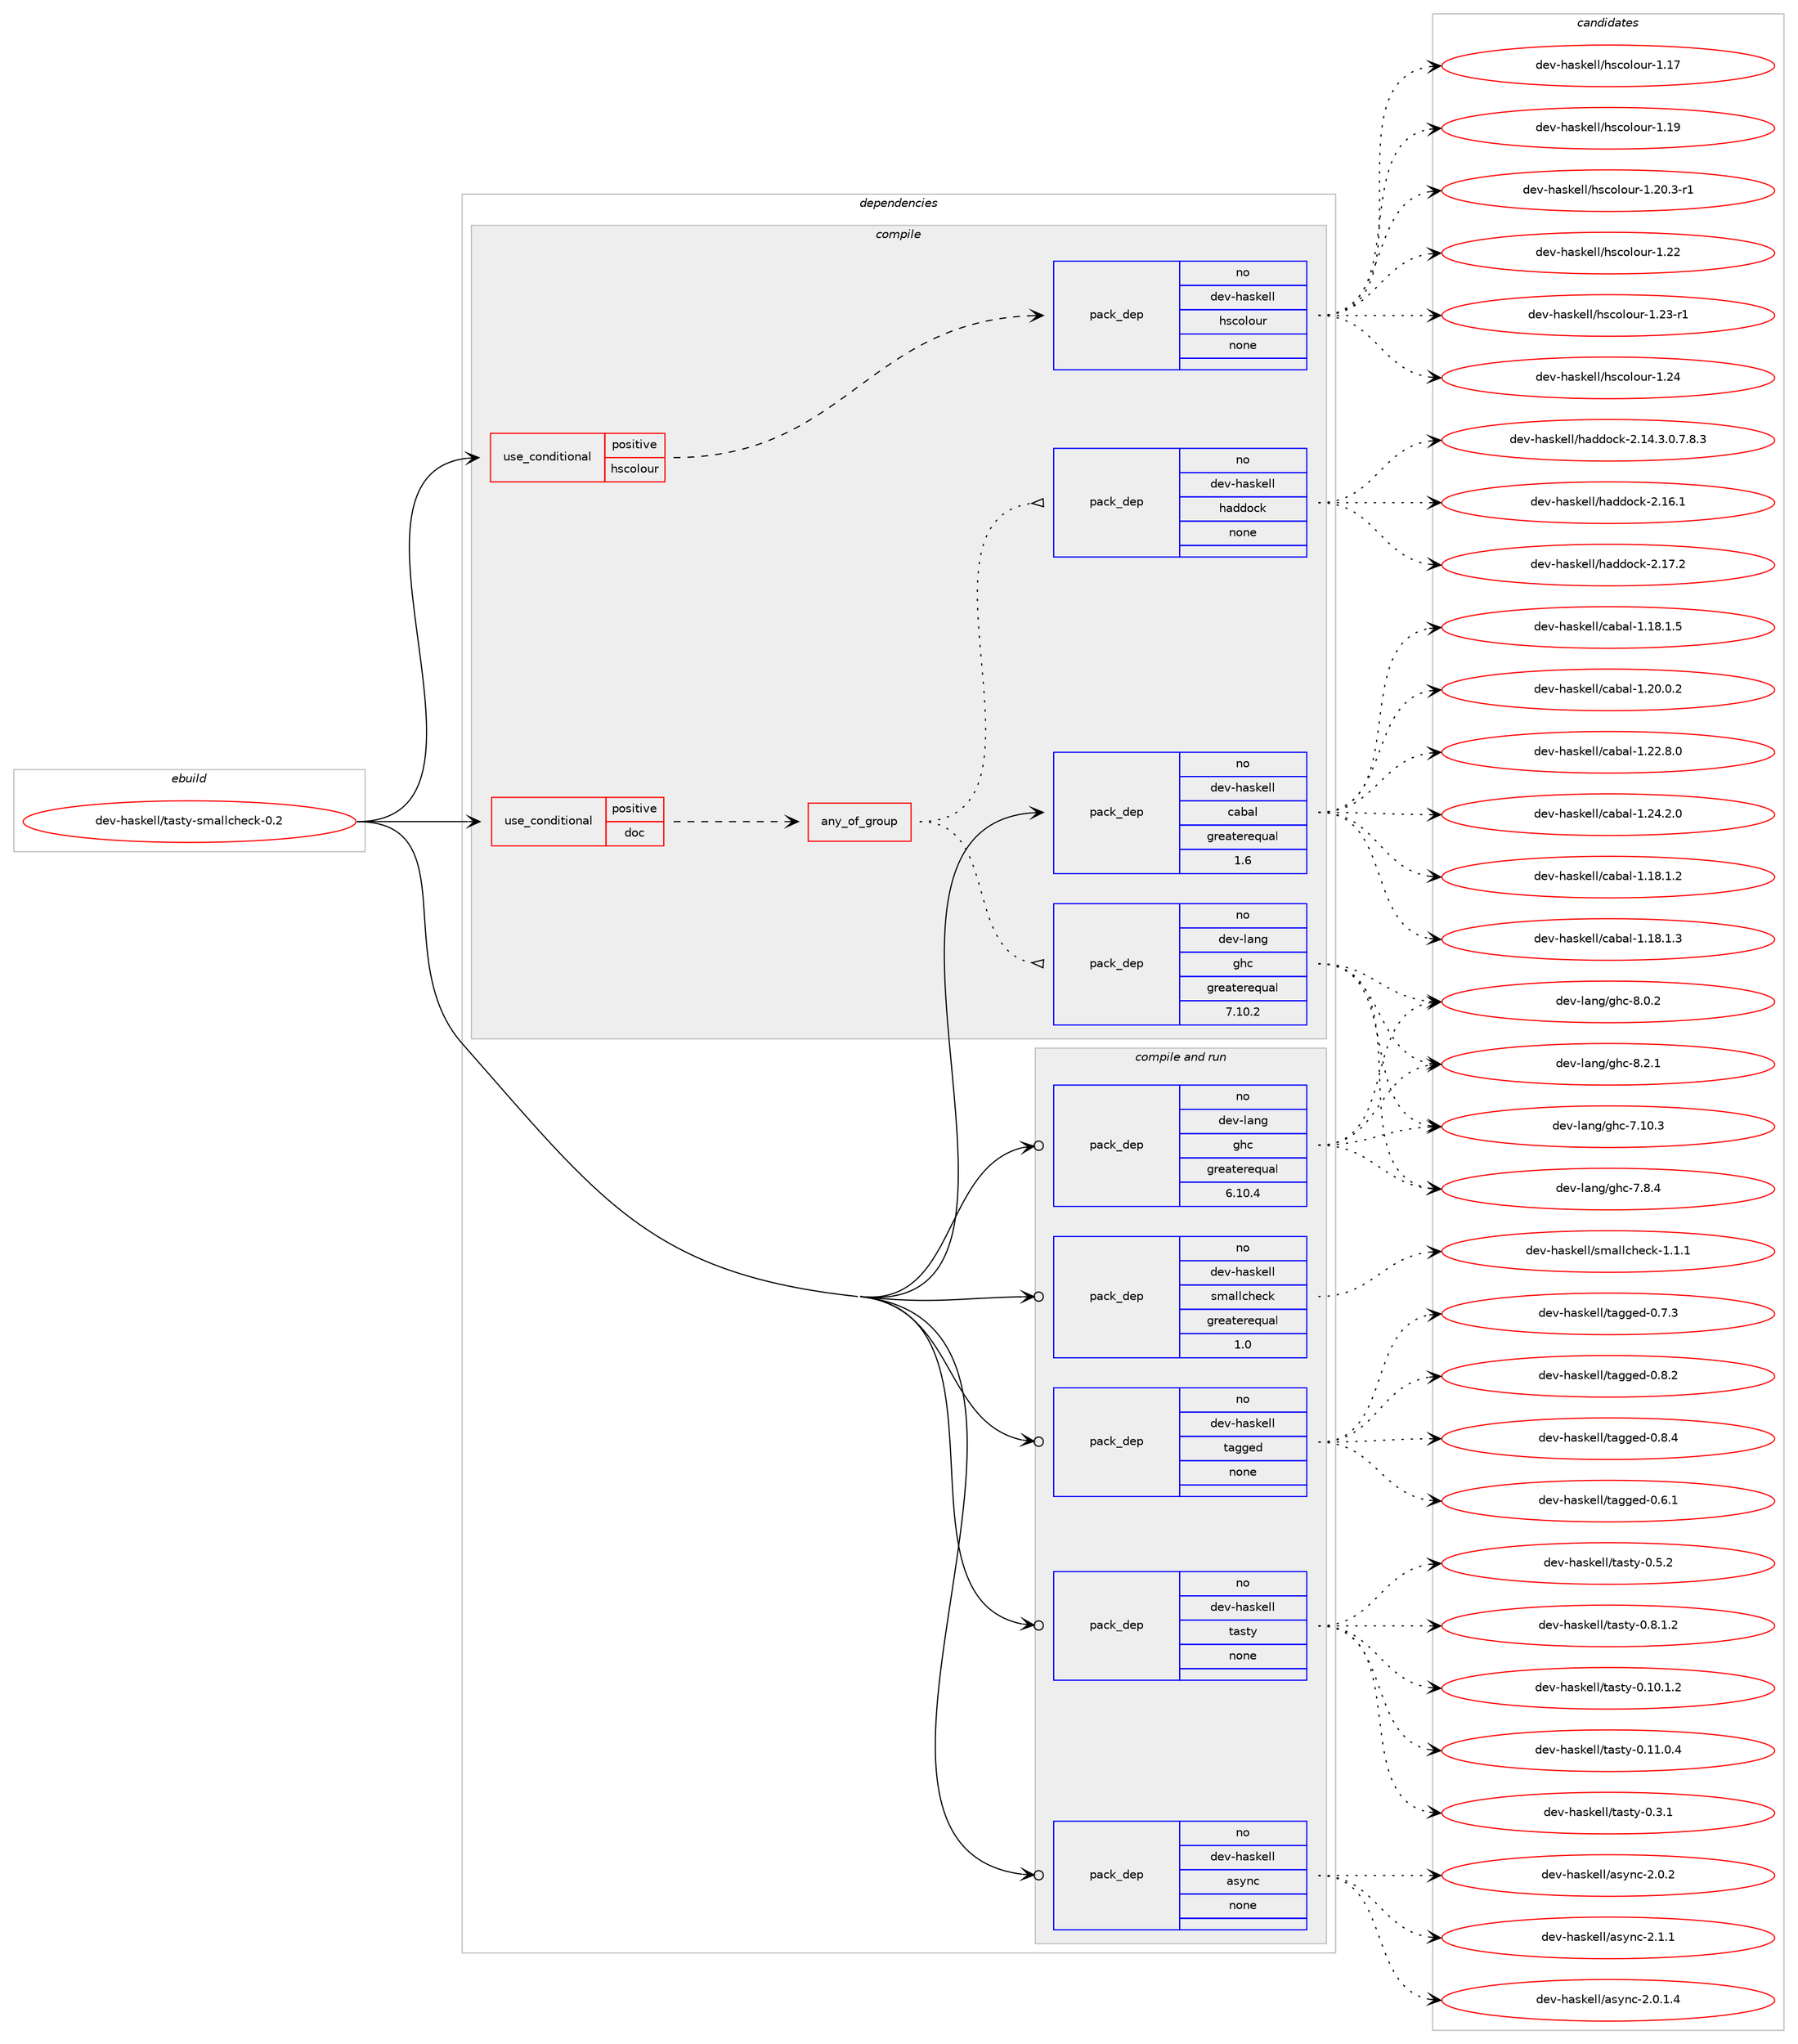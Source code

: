 digraph prolog {

# *************
# Graph options
# *************

newrank=true;
concentrate=true;
compound=true;
graph [rankdir=LR,fontname=Helvetica,fontsize=10,ranksep=1.5];#, ranksep=2.5, nodesep=0.2];
edge  [arrowhead=vee];
node  [fontname=Helvetica,fontsize=10];

# **********
# The ebuild
# **********

subgraph cluster_leftcol {
color=gray;
rank=same;
label=<<i>ebuild</i>>;
id [label="dev-haskell/tasty-smallcheck-0.2", color=red, width=4, href="../dev-haskell/tasty-smallcheck-0.2.svg"];
}

# ****************
# The dependencies
# ****************

subgraph cluster_midcol {
color=gray;
label=<<i>dependencies</i>>;
subgraph cluster_compile {
fillcolor="#eeeeee";
style=filled;
label=<<i>compile</i>>;
subgraph cond20958 {
dependency93384 [label=<<TABLE BORDER="0" CELLBORDER="1" CELLSPACING="0" CELLPADDING="4"><TR><TD ROWSPAN="3" CELLPADDING="10">use_conditional</TD></TR><TR><TD>positive</TD></TR><TR><TD>doc</TD></TR></TABLE>>, shape=none, color=red];
subgraph any2731 {
dependency93385 [label=<<TABLE BORDER="0" CELLBORDER="1" CELLSPACING="0" CELLPADDING="4"><TR><TD CELLPADDING="10">any_of_group</TD></TR></TABLE>>, shape=none, color=red];subgraph pack69665 {
dependency93386 [label=<<TABLE BORDER="0" CELLBORDER="1" CELLSPACING="0" CELLPADDING="4" WIDTH="220"><TR><TD ROWSPAN="6" CELLPADDING="30">pack_dep</TD></TR><TR><TD WIDTH="110">no</TD></TR><TR><TD>dev-haskell</TD></TR><TR><TD>haddock</TD></TR><TR><TD>none</TD></TR><TR><TD></TD></TR></TABLE>>, shape=none, color=blue];
}
dependency93385:e -> dependency93386:w [weight=20,style="dotted",arrowhead="oinv"];
subgraph pack69666 {
dependency93387 [label=<<TABLE BORDER="0" CELLBORDER="1" CELLSPACING="0" CELLPADDING="4" WIDTH="220"><TR><TD ROWSPAN="6" CELLPADDING="30">pack_dep</TD></TR><TR><TD WIDTH="110">no</TD></TR><TR><TD>dev-lang</TD></TR><TR><TD>ghc</TD></TR><TR><TD>greaterequal</TD></TR><TR><TD>7.10.2</TD></TR></TABLE>>, shape=none, color=blue];
}
dependency93385:e -> dependency93387:w [weight=20,style="dotted",arrowhead="oinv"];
}
dependency93384:e -> dependency93385:w [weight=20,style="dashed",arrowhead="vee"];
}
id:e -> dependency93384:w [weight=20,style="solid",arrowhead="vee"];
subgraph cond20959 {
dependency93388 [label=<<TABLE BORDER="0" CELLBORDER="1" CELLSPACING="0" CELLPADDING="4"><TR><TD ROWSPAN="3" CELLPADDING="10">use_conditional</TD></TR><TR><TD>positive</TD></TR><TR><TD>hscolour</TD></TR></TABLE>>, shape=none, color=red];
subgraph pack69667 {
dependency93389 [label=<<TABLE BORDER="0" CELLBORDER="1" CELLSPACING="0" CELLPADDING="4" WIDTH="220"><TR><TD ROWSPAN="6" CELLPADDING="30">pack_dep</TD></TR><TR><TD WIDTH="110">no</TD></TR><TR><TD>dev-haskell</TD></TR><TR><TD>hscolour</TD></TR><TR><TD>none</TD></TR><TR><TD></TD></TR></TABLE>>, shape=none, color=blue];
}
dependency93388:e -> dependency93389:w [weight=20,style="dashed",arrowhead="vee"];
}
id:e -> dependency93388:w [weight=20,style="solid",arrowhead="vee"];
subgraph pack69668 {
dependency93390 [label=<<TABLE BORDER="0" CELLBORDER="1" CELLSPACING="0" CELLPADDING="4" WIDTH="220"><TR><TD ROWSPAN="6" CELLPADDING="30">pack_dep</TD></TR><TR><TD WIDTH="110">no</TD></TR><TR><TD>dev-haskell</TD></TR><TR><TD>cabal</TD></TR><TR><TD>greaterequal</TD></TR><TR><TD>1.6</TD></TR></TABLE>>, shape=none, color=blue];
}
id:e -> dependency93390:w [weight=20,style="solid",arrowhead="vee"];
}
subgraph cluster_compileandrun {
fillcolor="#eeeeee";
style=filled;
label=<<i>compile and run</i>>;
subgraph pack69669 {
dependency93391 [label=<<TABLE BORDER="0" CELLBORDER="1" CELLSPACING="0" CELLPADDING="4" WIDTH="220"><TR><TD ROWSPAN="6" CELLPADDING="30">pack_dep</TD></TR><TR><TD WIDTH="110">no</TD></TR><TR><TD>dev-haskell</TD></TR><TR><TD>async</TD></TR><TR><TD>none</TD></TR><TR><TD></TD></TR></TABLE>>, shape=none, color=blue];
}
id:e -> dependency93391:w [weight=20,style="solid",arrowhead="odotvee"];
subgraph pack69670 {
dependency93392 [label=<<TABLE BORDER="0" CELLBORDER="1" CELLSPACING="0" CELLPADDING="4" WIDTH="220"><TR><TD ROWSPAN="6" CELLPADDING="30">pack_dep</TD></TR><TR><TD WIDTH="110">no</TD></TR><TR><TD>dev-haskell</TD></TR><TR><TD>smallcheck</TD></TR><TR><TD>greaterequal</TD></TR><TR><TD>1.0</TD></TR></TABLE>>, shape=none, color=blue];
}
id:e -> dependency93392:w [weight=20,style="solid",arrowhead="odotvee"];
subgraph pack69671 {
dependency93393 [label=<<TABLE BORDER="0" CELLBORDER="1" CELLSPACING="0" CELLPADDING="4" WIDTH="220"><TR><TD ROWSPAN="6" CELLPADDING="30">pack_dep</TD></TR><TR><TD WIDTH="110">no</TD></TR><TR><TD>dev-haskell</TD></TR><TR><TD>tagged</TD></TR><TR><TD>none</TD></TR><TR><TD></TD></TR></TABLE>>, shape=none, color=blue];
}
id:e -> dependency93393:w [weight=20,style="solid",arrowhead="odotvee"];
subgraph pack69672 {
dependency93394 [label=<<TABLE BORDER="0" CELLBORDER="1" CELLSPACING="0" CELLPADDING="4" WIDTH="220"><TR><TD ROWSPAN="6" CELLPADDING="30">pack_dep</TD></TR><TR><TD WIDTH="110">no</TD></TR><TR><TD>dev-haskell</TD></TR><TR><TD>tasty</TD></TR><TR><TD>none</TD></TR><TR><TD></TD></TR></TABLE>>, shape=none, color=blue];
}
id:e -> dependency93394:w [weight=20,style="solid",arrowhead="odotvee"];
subgraph pack69673 {
dependency93395 [label=<<TABLE BORDER="0" CELLBORDER="1" CELLSPACING="0" CELLPADDING="4" WIDTH="220"><TR><TD ROWSPAN="6" CELLPADDING="30">pack_dep</TD></TR><TR><TD WIDTH="110">no</TD></TR><TR><TD>dev-lang</TD></TR><TR><TD>ghc</TD></TR><TR><TD>greaterequal</TD></TR><TR><TD>6.10.4</TD></TR></TABLE>>, shape=none, color=blue];
}
id:e -> dependency93395:w [weight=20,style="solid",arrowhead="odotvee"];
}
subgraph cluster_run {
fillcolor="#eeeeee";
style=filled;
label=<<i>run</i>>;
}
}

# **************
# The candidates
# **************

subgraph cluster_choices {
rank=same;
color=gray;
label=<<i>candidates</i>>;

subgraph choice69665 {
color=black;
nodesep=1;
choice1001011184510497115107101108108471049710010011199107455046495246514648465546564651 [label="dev-haskell/haddock-2.14.3.0.7.8.3", color=red, width=4,href="../dev-haskell/haddock-2.14.3.0.7.8.3.svg"];
choice100101118451049711510710110810847104971001001119910745504649544649 [label="dev-haskell/haddock-2.16.1", color=red, width=4,href="../dev-haskell/haddock-2.16.1.svg"];
choice100101118451049711510710110810847104971001001119910745504649554650 [label="dev-haskell/haddock-2.17.2", color=red, width=4,href="../dev-haskell/haddock-2.17.2.svg"];
dependency93386:e -> choice1001011184510497115107101108108471049710010011199107455046495246514648465546564651:w [style=dotted,weight="100"];
dependency93386:e -> choice100101118451049711510710110810847104971001001119910745504649544649:w [style=dotted,weight="100"];
dependency93386:e -> choice100101118451049711510710110810847104971001001119910745504649554650:w [style=dotted,weight="100"];
}
subgraph choice69666 {
color=black;
nodesep=1;
choice1001011184510897110103471031049945554649484651 [label="dev-lang/ghc-7.10.3", color=red, width=4,href="../dev-lang/ghc-7.10.3.svg"];
choice10010111845108971101034710310499455546564652 [label="dev-lang/ghc-7.8.4", color=red, width=4,href="../dev-lang/ghc-7.8.4.svg"];
choice10010111845108971101034710310499455646484650 [label="dev-lang/ghc-8.0.2", color=red, width=4,href="../dev-lang/ghc-8.0.2.svg"];
choice10010111845108971101034710310499455646504649 [label="dev-lang/ghc-8.2.1", color=red, width=4,href="../dev-lang/ghc-8.2.1.svg"];
dependency93387:e -> choice1001011184510897110103471031049945554649484651:w [style=dotted,weight="100"];
dependency93387:e -> choice10010111845108971101034710310499455546564652:w [style=dotted,weight="100"];
dependency93387:e -> choice10010111845108971101034710310499455646484650:w [style=dotted,weight="100"];
dependency93387:e -> choice10010111845108971101034710310499455646504649:w [style=dotted,weight="100"];
}
subgraph choice69667 {
color=black;
nodesep=1;
choice100101118451049711510710110810847104115991111081111171144549464955 [label="dev-haskell/hscolour-1.17", color=red, width=4,href="../dev-haskell/hscolour-1.17.svg"];
choice100101118451049711510710110810847104115991111081111171144549464957 [label="dev-haskell/hscolour-1.19", color=red, width=4,href="../dev-haskell/hscolour-1.19.svg"];
choice10010111845104971151071011081084710411599111108111117114454946504846514511449 [label="dev-haskell/hscolour-1.20.3-r1", color=red, width=4,href="../dev-haskell/hscolour-1.20.3-r1.svg"];
choice100101118451049711510710110810847104115991111081111171144549465050 [label="dev-haskell/hscolour-1.22", color=red, width=4,href="../dev-haskell/hscolour-1.22.svg"];
choice1001011184510497115107101108108471041159911110811111711445494650514511449 [label="dev-haskell/hscolour-1.23-r1", color=red, width=4,href="../dev-haskell/hscolour-1.23-r1.svg"];
choice100101118451049711510710110810847104115991111081111171144549465052 [label="dev-haskell/hscolour-1.24", color=red, width=4,href="../dev-haskell/hscolour-1.24.svg"];
dependency93389:e -> choice100101118451049711510710110810847104115991111081111171144549464955:w [style=dotted,weight="100"];
dependency93389:e -> choice100101118451049711510710110810847104115991111081111171144549464957:w [style=dotted,weight="100"];
dependency93389:e -> choice10010111845104971151071011081084710411599111108111117114454946504846514511449:w [style=dotted,weight="100"];
dependency93389:e -> choice100101118451049711510710110810847104115991111081111171144549465050:w [style=dotted,weight="100"];
dependency93389:e -> choice1001011184510497115107101108108471041159911110811111711445494650514511449:w [style=dotted,weight="100"];
dependency93389:e -> choice100101118451049711510710110810847104115991111081111171144549465052:w [style=dotted,weight="100"];
}
subgraph choice69668 {
color=black;
nodesep=1;
choice10010111845104971151071011081084799979897108454946495646494650 [label="dev-haskell/cabal-1.18.1.2", color=red, width=4,href="../dev-haskell/cabal-1.18.1.2.svg"];
choice10010111845104971151071011081084799979897108454946495646494651 [label="dev-haskell/cabal-1.18.1.3", color=red, width=4,href="../dev-haskell/cabal-1.18.1.3.svg"];
choice10010111845104971151071011081084799979897108454946495646494653 [label="dev-haskell/cabal-1.18.1.5", color=red, width=4,href="../dev-haskell/cabal-1.18.1.5.svg"];
choice10010111845104971151071011081084799979897108454946504846484650 [label="dev-haskell/cabal-1.20.0.2", color=red, width=4,href="../dev-haskell/cabal-1.20.0.2.svg"];
choice10010111845104971151071011081084799979897108454946505046564648 [label="dev-haskell/cabal-1.22.8.0", color=red, width=4,href="../dev-haskell/cabal-1.22.8.0.svg"];
choice10010111845104971151071011081084799979897108454946505246504648 [label="dev-haskell/cabal-1.24.2.0", color=red, width=4,href="../dev-haskell/cabal-1.24.2.0.svg"];
dependency93390:e -> choice10010111845104971151071011081084799979897108454946495646494650:w [style=dotted,weight="100"];
dependency93390:e -> choice10010111845104971151071011081084799979897108454946495646494651:w [style=dotted,weight="100"];
dependency93390:e -> choice10010111845104971151071011081084799979897108454946495646494653:w [style=dotted,weight="100"];
dependency93390:e -> choice10010111845104971151071011081084799979897108454946504846484650:w [style=dotted,weight="100"];
dependency93390:e -> choice10010111845104971151071011081084799979897108454946505046564648:w [style=dotted,weight="100"];
dependency93390:e -> choice10010111845104971151071011081084799979897108454946505246504648:w [style=dotted,weight="100"];
}
subgraph choice69669 {
color=black;
nodesep=1;
choice10010111845104971151071011081084797115121110994550464846494652 [label="dev-haskell/async-2.0.1.4", color=red, width=4,href="../dev-haskell/async-2.0.1.4.svg"];
choice1001011184510497115107101108108479711512111099455046484650 [label="dev-haskell/async-2.0.2", color=red, width=4,href="../dev-haskell/async-2.0.2.svg"];
choice1001011184510497115107101108108479711512111099455046494649 [label="dev-haskell/async-2.1.1", color=red, width=4,href="../dev-haskell/async-2.1.1.svg"];
dependency93391:e -> choice10010111845104971151071011081084797115121110994550464846494652:w [style=dotted,weight="100"];
dependency93391:e -> choice1001011184510497115107101108108479711512111099455046484650:w [style=dotted,weight="100"];
dependency93391:e -> choice1001011184510497115107101108108479711512111099455046494649:w [style=dotted,weight="100"];
}
subgraph choice69670 {
color=black;
nodesep=1;
choice100101118451049711510710110810847115109971081089910410199107454946494649 [label="dev-haskell/smallcheck-1.1.1", color=red, width=4,href="../dev-haskell/smallcheck-1.1.1.svg"];
dependency93392:e -> choice100101118451049711510710110810847115109971081089910410199107454946494649:w [style=dotted,weight="100"];
}
subgraph choice69671 {
color=black;
nodesep=1;
choice10010111845104971151071011081084711697103103101100454846544649 [label="dev-haskell/tagged-0.6.1", color=red, width=4,href="../dev-haskell/tagged-0.6.1.svg"];
choice10010111845104971151071011081084711697103103101100454846554651 [label="dev-haskell/tagged-0.7.3", color=red, width=4,href="../dev-haskell/tagged-0.7.3.svg"];
choice10010111845104971151071011081084711697103103101100454846564650 [label="dev-haskell/tagged-0.8.2", color=red, width=4,href="../dev-haskell/tagged-0.8.2.svg"];
choice10010111845104971151071011081084711697103103101100454846564652 [label="dev-haskell/tagged-0.8.4", color=red, width=4,href="../dev-haskell/tagged-0.8.4.svg"];
dependency93393:e -> choice10010111845104971151071011081084711697103103101100454846544649:w [style=dotted,weight="100"];
dependency93393:e -> choice10010111845104971151071011081084711697103103101100454846554651:w [style=dotted,weight="100"];
dependency93393:e -> choice10010111845104971151071011081084711697103103101100454846564650:w [style=dotted,weight="100"];
dependency93393:e -> choice10010111845104971151071011081084711697103103101100454846564652:w [style=dotted,weight="100"];
}
subgraph choice69672 {
color=black;
nodesep=1;
choice10010111845104971151071011081084711697115116121454846494846494650 [label="dev-haskell/tasty-0.10.1.2", color=red, width=4,href="../dev-haskell/tasty-0.10.1.2.svg"];
choice10010111845104971151071011081084711697115116121454846494946484652 [label="dev-haskell/tasty-0.11.0.4", color=red, width=4,href="../dev-haskell/tasty-0.11.0.4.svg"];
choice10010111845104971151071011081084711697115116121454846514649 [label="dev-haskell/tasty-0.3.1", color=red, width=4,href="../dev-haskell/tasty-0.3.1.svg"];
choice10010111845104971151071011081084711697115116121454846534650 [label="dev-haskell/tasty-0.5.2", color=red, width=4,href="../dev-haskell/tasty-0.5.2.svg"];
choice100101118451049711510710110810847116971151161214548465646494650 [label="dev-haskell/tasty-0.8.1.2", color=red, width=4,href="../dev-haskell/tasty-0.8.1.2.svg"];
dependency93394:e -> choice10010111845104971151071011081084711697115116121454846494846494650:w [style=dotted,weight="100"];
dependency93394:e -> choice10010111845104971151071011081084711697115116121454846494946484652:w [style=dotted,weight="100"];
dependency93394:e -> choice10010111845104971151071011081084711697115116121454846514649:w [style=dotted,weight="100"];
dependency93394:e -> choice10010111845104971151071011081084711697115116121454846534650:w [style=dotted,weight="100"];
dependency93394:e -> choice100101118451049711510710110810847116971151161214548465646494650:w [style=dotted,weight="100"];
}
subgraph choice69673 {
color=black;
nodesep=1;
choice1001011184510897110103471031049945554649484651 [label="dev-lang/ghc-7.10.3", color=red, width=4,href="../dev-lang/ghc-7.10.3.svg"];
choice10010111845108971101034710310499455546564652 [label="dev-lang/ghc-7.8.4", color=red, width=4,href="../dev-lang/ghc-7.8.4.svg"];
choice10010111845108971101034710310499455646484650 [label="dev-lang/ghc-8.0.2", color=red, width=4,href="../dev-lang/ghc-8.0.2.svg"];
choice10010111845108971101034710310499455646504649 [label="dev-lang/ghc-8.2.1", color=red, width=4,href="../dev-lang/ghc-8.2.1.svg"];
dependency93395:e -> choice1001011184510897110103471031049945554649484651:w [style=dotted,weight="100"];
dependency93395:e -> choice10010111845108971101034710310499455546564652:w [style=dotted,weight="100"];
dependency93395:e -> choice10010111845108971101034710310499455646484650:w [style=dotted,weight="100"];
dependency93395:e -> choice10010111845108971101034710310499455646504649:w [style=dotted,weight="100"];
}
}

}

